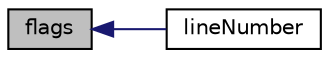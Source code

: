 digraph "flags"
{
  bgcolor="transparent";
  edge [fontname="Helvetica",fontsize="10",labelfontname="Helvetica",labelfontsize="10"];
  node [fontname="Helvetica",fontsize="10",shape=record];
  rankdir="LR";
  Node1 [label="flags",height=0.2,width=0.4,color="black", fillcolor="grey75", style="filled" fontcolor="black"];
  Node1 -> Node2 [dir="back",color="midnightblue",fontsize="10",style="solid",fontname="Helvetica"];
  Node2 [label="lineNumber",height=0.2,width=0.4,color="black",URL="$classFoam_1_1IOstream.html#ad32ce0468b0ac3fba339294019f57504",tooltip="Non-const access to the current stream line number. "];
}
